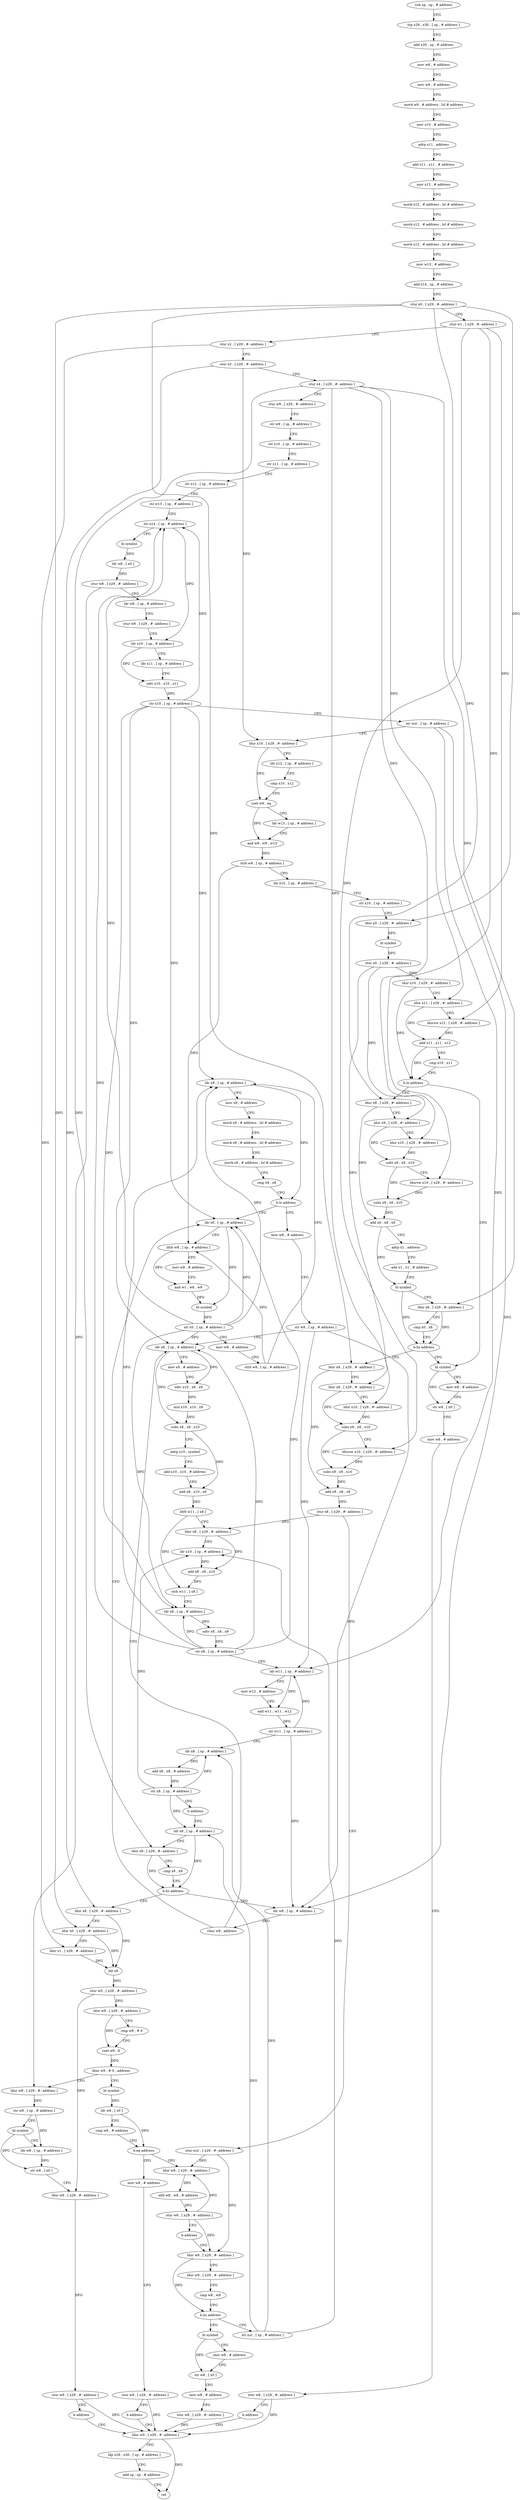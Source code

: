 digraph "func" {
"4288044" [label = "sub sp , sp , # address" ]
"4288048" [label = "stp x29 , x30 , [ sp , # address ]" ]
"4288052" [label = "add x29 , sp , # address" ]
"4288056" [label = "mov w8 , # address" ]
"4288060" [label = "mov w9 , # address" ]
"4288064" [label = "movk w9 , # address , lsl # address" ]
"4288068" [label = "mov x10 , # address" ]
"4288072" [label = "adrp x11 , address" ]
"4288076" [label = "add x11 , x11 , # address" ]
"4288080" [label = "mov x12 , # address" ]
"4288084" [label = "movk x12 , # address , lsl # address" ]
"4288088" [label = "movk x12 , # address , lsl # address" ]
"4288092" [label = "movk x12 , # address , lsl # address" ]
"4288096" [label = "mov w13 , # address" ]
"4288100" [label = "add x14 , sp , # address" ]
"4288104" [label = "stur x0 , [ x29 , #- address ]" ]
"4288108" [label = "stur w1 , [ x29 , #- address ]" ]
"4288112" [label = "stur x2 , [ x29 , #- address ]" ]
"4288116" [label = "stur x3 , [ x29 , #- address ]" ]
"4288120" [label = "stur x4 , [ x29 , #- address ]" ]
"4288124" [label = "stur w8 , [ x29 , #- address ]" ]
"4288128" [label = "str w9 , [ sp , # address ]" ]
"4288132" [label = "str x10 , [ sp , # address ]" ]
"4288136" [label = "str x11 , [ sp , # address ]" ]
"4288140" [label = "str x12 , [ sp , # address ]" ]
"4288144" [label = "str w13 , [ sp , # address ]" ]
"4288148" [label = "str x14 , [ sp , # address ]" ]
"4288152" [label = "bl symbol" ]
"4288156" [label = "ldr w8 , [ x0 ]" ]
"4288160" [label = "stur w8 , [ x29 , #- address ]" ]
"4288164" [label = "ldr w8 , [ sp , # address ]" ]
"4288168" [label = "stur w8 , [ x29 , #- address ]" ]
"4288172" [label = "ldr x10 , [ sp , # address ]" ]
"4288176" [label = "ldr x11 , [ sp , # address ]" ]
"4288180" [label = "udiv x10 , x10 , x11" ]
"4288184" [label = "str x10 , [ sp , # address ]" ]
"4288188" [label = "str wzr , [ sp , # address ]" ]
"4288192" [label = "ldur x10 , [ x29 , #- address ]" ]
"4288196" [label = "ldr x12 , [ sp , # address ]" ]
"4288200" [label = "cmp x10 , x12" ]
"4288204" [label = "cset w9 , eq" ]
"4288208" [label = "ldr w13 , [ sp , # address ]" ]
"4288212" [label = "and w9 , w9 , w13" ]
"4288216" [label = "strb w9 , [ sp , # address ]" ]
"4288220" [label = "ldr x10 , [ sp , # address ]" ]
"4288224" [label = "str x10 , [ sp , # address ]" ]
"4288228" [label = "ldur x0 , [ x29 , #- address ]" ]
"4288232" [label = "bl symbol" ]
"4288236" [label = "stur x0 , [ x29 , #- address ]" ]
"4288240" [label = "ldur x10 , [ x29 , #- address ]" ]
"4288244" [label = "ldur x11 , [ x29 , #- address ]" ]
"4288248" [label = "ldursw x12 , [ x29 , #- address ]" ]
"4288252" [label = "add x11 , x11 , x12" ]
"4288256" [label = "cmp x10 , x11" ]
"4288260" [label = "b.lo address" ]
"4288316" [label = "bl symbol" ]
"4288264" [label = "ldur x8 , [ x29 , #- address ]" ]
"4288320" [label = "mov w8 , # address" ]
"4288324" [label = "str w8 , [ x0 ]" ]
"4288328" [label = "mov w8 , # address" ]
"4288332" [label = "stur w8 , [ x29 , #- address ]" ]
"4288336" [label = "b address" ]
"4288716" [label = "ldur w0 , [ x29 , #- address ]" ]
"4288268" [label = "ldur x9 , [ x29 , #- address ]" ]
"4288272" [label = "ldur x10 , [ x29 , #- address ]" ]
"4288276" [label = "subs x9 , x9 , x10" ]
"4288280" [label = "ldursw x10 , [ x29 , #- address ]" ]
"4288284" [label = "subs x9 , x9 , x10" ]
"4288288" [label = "add x0 , x8 , x9" ]
"4288292" [label = "adrp x1 , address" ]
"4288296" [label = "add x1 , x1 , # address" ]
"4288300" [label = "bl symbol" ]
"4288304" [label = "ldur x8 , [ x29 , #- address ]" ]
"4288308" [label = "cmp x0 , x8" ]
"4288312" [label = "b.hs address" ]
"4288340" [label = "ldur x8 , [ x29 , #- address ]" ]
"4288720" [label = "ldp x29 , x30 , [ sp , # address ]" ]
"4288724" [label = "add sp , sp , # address" ]
"4288728" [label = "ret" ]
"4288344" [label = "ldur x9 , [ x29 , #- address ]" ]
"4288348" [label = "ldur x10 , [ x29 , #- address ]" ]
"4288352" [label = "subs x9 , x9 , x10" ]
"4288356" [label = "ldursw x10 , [ x29 , #- address ]" ]
"4288360" [label = "subs x9 , x9 , x10" ]
"4288364" [label = "add x8 , x8 , x9" ]
"4288368" [label = "stur x8 , [ x29 , #- address ]" ]
"4288372" [label = "stur wzr , [ x29 , #- address ]" ]
"4288376" [label = "ldur w8 , [ x29 , #- address ]" ]
"4288696" [label = "bl symbol" ]
"4288700" [label = "mov w8 , # address" ]
"4288704" [label = "str w8 , [ x0 ]" ]
"4288708" [label = "mov w8 , # address" ]
"4288712" [label = "stur w8 , [ x29 , #- address ]" ]
"4288392" [label = "str xzr , [ sp , # address ]" ]
"4288396" [label = "ldr x8 , [ sp , # address ]" ]
"4288584" [label = "ldur x8 , [ x29 , #- address ]" ]
"4288588" [label = "ldur x0 , [ x29 , #- address ]" ]
"4288592" [label = "ldur x1 , [ x29 , #- address ]" ]
"4288596" [label = "blr x8" ]
"4288600" [label = "stur w0 , [ x29 , #- address ]" ]
"4288604" [label = "ldur w9 , [ x29 , #- address ]" ]
"4288608" [label = "cmp w9 , # 0" ]
"4288612" [label = "cset w9 , lt" ]
"4288616" [label = "tbnz w9 , # 0 , address" ]
"4288652" [label = "bl symbol" ]
"4288620" [label = "ldur w8 , [ x29 , #- address ]" ]
"4288412" [label = "ldr w8 , [ sp , # address ]" ]
"4288416" [label = "cbnz w8 , address" ]
"4288488" [label = "ldr x8 , [ sp , # address ]" ]
"4288420" [label = "ldr x0 , [ sp , # address ]" ]
"4288656" [label = "ldr w8 , [ x0 ]" ]
"4288660" [label = "cmp w8 , # address" ]
"4288664" [label = "b.eq address" ]
"4288680" [label = "ldur w8 , [ x29 , #- address ]" ]
"4288668" [label = "mov w8 , # address" ]
"4288624" [label = "str w8 , [ sp , # address ]" ]
"4288628" [label = "bl symbol" ]
"4288632" [label = "ldr w8 , [ sp , # address ]" ]
"4288636" [label = "str w8 , [ x0 ]" ]
"4288640" [label = "ldur w9 , [ x29 , #- address ]" ]
"4288644" [label = "stur w9 , [ x29 , #- address ]" ]
"4288648" [label = "b address" ]
"4288492" [label = "mov x9 , # address" ]
"4288496" [label = "udiv x10 , x8 , x9" ]
"4288500" [label = "mul x10 , x10 , x9" ]
"4288504" [label = "subs x8 , x8 , x10" ]
"4288508" [label = "adrp x10 , symbol" ]
"4288512" [label = "add x10 , x10 , # address" ]
"4288516" [label = "add x8 , x10 , x8" ]
"4288520" [label = "ldrb w11 , [ x8 ]" ]
"4288524" [label = "ldur x8 , [ x29 , #- address ]" ]
"4288528" [label = "ldr x10 , [ sp , # address ]" ]
"4288532" [label = "add x8 , x8 , x10" ]
"4288536" [label = "strb w11 , [ x8 ]" ]
"4288540" [label = "ldr x8 , [ sp , # address ]" ]
"4288544" [label = "udiv x8 , x8 , x9" ]
"4288548" [label = "str x8 , [ sp , # address ]" ]
"4288552" [label = "ldr w11 , [ sp , # address ]" ]
"4288556" [label = "mov w12 , # address" ]
"4288560" [label = "add w11 , w11 , w12" ]
"4288564" [label = "str w11 , [ sp , # address ]" ]
"4288568" [label = "ldr x8 , [ sp , # address ]" ]
"4288572" [label = "add x8 , x8 , # address" ]
"4288576" [label = "str x8 , [ sp , # address ]" ]
"4288580" [label = "b address" ]
"4288424" [label = "ldrb w8 , [ sp , # address ]" ]
"4288428" [label = "mov w9 , # address" ]
"4288432" [label = "and w1 , w8 , w9" ]
"4288436" [label = "bl symbol" ]
"4288440" [label = "str x0 , [ sp , # address ]" ]
"4288444" [label = "mov w8 , # address" ]
"4288448" [label = "strb w8 , [ sp , # address ]" ]
"4288452" [label = "ldr x8 , [ sp , # address ]" ]
"4288456" [label = "mov x9 , # address" ]
"4288460" [label = "movk x9 , # address , lsl # address" ]
"4288464" [label = "movk x9 , # address , lsl # address" ]
"4288468" [label = "movk x9 , # address , lsl # address" ]
"4288472" [label = "cmp x9 , x8" ]
"4288476" [label = "b.ls address" ]
"4288480" [label = "mov w8 , # address" ]
"4288684" [label = "add w8 , w8 , # address" ]
"4288688" [label = "stur w8 , [ x29 , #- address ]" ]
"4288692" [label = "b address" ]
"4288672" [label = "stur w8 , [ x29 , #- address ]" ]
"4288676" [label = "b address" ]
"4288400" [label = "ldur x9 , [ x29 , #- address ]" ]
"4288404" [label = "cmp x8 , x9" ]
"4288408" [label = "b.hs address" ]
"4288484" [label = "str w8 , [ sp , # address ]" ]
"4288380" [label = "ldur w9 , [ x29 , #- address ]" ]
"4288384" [label = "cmp w8 , w9" ]
"4288388" [label = "b.hs address" ]
"4288044" -> "4288048" [ label = "CFG" ]
"4288048" -> "4288052" [ label = "CFG" ]
"4288052" -> "4288056" [ label = "CFG" ]
"4288056" -> "4288060" [ label = "CFG" ]
"4288060" -> "4288064" [ label = "CFG" ]
"4288064" -> "4288068" [ label = "CFG" ]
"4288068" -> "4288072" [ label = "CFG" ]
"4288072" -> "4288076" [ label = "CFG" ]
"4288076" -> "4288080" [ label = "CFG" ]
"4288080" -> "4288084" [ label = "CFG" ]
"4288084" -> "4288088" [ label = "CFG" ]
"4288088" -> "4288092" [ label = "CFG" ]
"4288092" -> "4288096" [ label = "CFG" ]
"4288096" -> "4288100" [ label = "CFG" ]
"4288100" -> "4288104" [ label = "CFG" ]
"4288104" -> "4288108" [ label = "CFG" ]
"4288104" -> "4288228" [ label = "DFG" ]
"4288104" -> "4288264" [ label = "DFG" ]
"4288104" -> "4288340" [ label = "DFG" ]
"4288104" -> "4288588" [ label = "DFG" ]
"4288108" -> "4288112" [ label = "CFG" ]
"4288108" -> "4288248" [ label = "DFG" ]
"4288108" -> "4288280" [ label = "DFG" ]
"4288108" -> "4288356" [ label = "DFG" ]
"4288112" -> "4288116" [ label = "CFG" ]
"4288112" -> "4288592" [ label = "DFG" ]
"4288116" -> "4288120" [ label = "CFG" ]
"4288116" -> "4288192" [ label = "DFG" ]
"4288116" -> "4288584" [ label = "DFG" ]
"4288120" -> "4288124" [ label = "CFG" ]
"4288120" -> "4288244" [ label = "DFG" ]
"4288120" -> "4288272" [ label = "DFG" ]
"4288120" -> "4288304" [ label = "DFG" ]
"4288120" -> "4288348" [ label = "DFG" ]
"4288120" -> "4288400" [ label = "DFG" ]
"4288124" -> "4288128" [ label = "CFG" ]
"4288128" -> "4288132" [ label = "CFG" ]
"4288132" -> "4288136" [ label = "CFG" ]
"4288136" -> "4288140" [ label = "CFG" ]
"4288140" -> "4288144" [ label = "CFG" ]
"4288144" -> "4288148" [ label = "CFG" ]
"4288148" -> "4288152" [ label = "CFG" ]
"4288148" -> "4288172" [ label = "DFG" ]
"4288152" -> "4288156" [ label = "DFG" ]
"4288156" -> "4288160" [ label = "DFG" ]
"4288160" -> "4288164" [ label = "CFG" ]
"4288160" -> "4288620" [ label = "DFG" ]
"4288164" -> "4288168" [ label = "CFG" ]
"4288168" -> "4288172" [ label = "CFG" ]
"4288172" -> "4288176" [ label = "CFG" ]
"4288172" -> "4288180" [ label = "DFG" ]
"4288176" -> "4288180" [ label = "CFG" ]
"4288180" -> "4288184" [ label = "DFG" ]
"4288184" -> "4288188" [ label = "CFG" ]
"4288184" -> "4288148" [ label = "DFG" ]
"4288184" -> "4288488" [ label = "DFG" ]
"4288184" -> "4288540" [ label = "DFG" ]
"4288184" -> "4288420" [ label = "DFG" ]
"4288184" -> "4288452" [ label = "DFG" ]
"4288188" -> "4288192" [ label = "CFG" ]
"4288188" -> "4288412" [ label = "DFG" ]
"4288188" -> "4288552" [ label = "DFG" ]
"4288192" -> "4288196" [ label = "CFG" ]
"4288192" -> "4288204" [ label = "DFG" ]
"4288196" -> "4288200" [ label = "CFG" ]
"4288200" -> "4288204" [ label = "CFG" ]
"4288204" -> "4288208" [ label = "CFG" ]
"4288204" -> "4288212" [ label = "DFG" ]
"4288208" -> "4288212" [ label = "CFG" ]
"4288212" -> "4288216" [ label = "DFG" ]
"4288216" -> "4288220" [ label = "CFG" ]
"4288216" -> "4288424" [ label = "DFG" ]
"4288220" -> "4288224" [ label = "CFG" ]
"4288224" -> "4288228" [ label = "CFG" ]
"4288228" -> "4288232" [ label = "DFG" ]
"4288232" -> "4288236" [ label = "DFG" ]
"4288236" -> "4288240" [ label = "DFG" ]
"4288236" -> "4288268" [ label = "DFG" ]
"4288236" -> "4288344" [ label = "DFG" ]
"4288240" -> "4288244" [ label = "CFG" ]
"4288240" -> "4288260" [ label = "DFG" ]
"4288244" -> "4288248" [ label = "CFG" ]
"4288244" -> "4288252" [ label = "DFG" ]
"4288248" -> "4288252" [ label = "DFG" ]
"4288252" -> "4288256" [ label = "CFG" ]
"4288252" -> "4288260" [ label = "DFG" ]
"4288256" -> "4288260" [ label = "CFG" ]
"4288260" -> "4288316" [ label = "CFG" ]
"4288260" -> "4288264" [ label = "CFG" ]
"4288316" -> "4288320" [ label = "CFG" ]
"4288316" -> "4288324" [ label = "DFG" ]
"4288264" -> "4288268" [ label = "CFG" ]
"4288264" -> "4288288" [ label = "DFG" ]
"4288320" -> "4288324" [ label = "CFG" ]
"4288324" -> "4288328" [ label = "CFG" ]
"4288328" -> "4288332" [ label = "CFG" ]
"4288332" -> "4288336" [ label = "CFG" ]
"4288332" -> "4288716" [ label = "DFG" ]
"4288336" -> "4288716" [ label = "CFG" ]
"4288716" -> "4288720" [ label = "CFG" ]
"4288716" -> "4288728" [ label = "DFG" ]
"4288268" -> "4288272" [ label = "CFG" ]
"4288268" -> "4288276" [ label = "DFG" ]
"4288272" -> "4288276" [ label = "DFG" ]
"4288276" -> "4288280" [ label = "CFG" ]
"4288276" -> "4288284" [ label = "DFG" ]
"4288280" -> "4288284" [ label = "DFG" ]
"4288284" -> "4288288" [ label = "DFG" ]
"4288288" -> "4288292" [ label = "CFG" ]
"4288288" -> "4288300" [ label = "DFG" ]
"4288292" -> "4288296" [ label = "CFG" ]
"4288296" -> "4288300" [ label = "CFG" ]
"4288300" -> "4288304" [ label = "CFG" ]
"4288300" -> "4288312" [ label = "DFG" ]
"4288304" -> "4288308" [ label = "CFG" ]
"4288304" -> "4288312" [ label = "DFG" ]
"4288308" -> "4288312" [ label = "CFG" ]
"4288312" -> "4288340" [ label = "CFG" ]
"4288312" -> "4288316" [ label = "CFG" ]
"4288340" -> "4288344" [ label = "CFG" ]
"4288340" -> "4288364" [ label = "DFG" ]
"4288720" -> "4288724" [ label = "CFG" ]
"4288724" -> "4288728" [ label = "CFG" ]
"4288344" -> "4288348" [ label = "CFG" ]
"4288344" -> "4288352" [ label = "DFG" ]
"4288348" -> "4288352" [ label = "DFG" ]
"4288352" -> "4288356" [ label = "CFG" ]
"4288352" -> "4288360" [ label = "DFG" ]
"4288356" -> "4288360" [ label = "DFG" ]
"4288360" -> "4288364" [ label = "DFG" ]
"4288364" -> "4288368" [ label = "DFG" ]
"4288368" -> "4288372" [ label = "CFG" ]
"4288368" -> "4288524" [ label = "DFG" ]
"4288372" -> "4288376" [ label = "DFG" ]
"4288372" -> "4288680" [ label = "DFG" ]
"4288376" -> "4288380" [ label = "CFG" ]
"4288376" -> "4288388" [ label = "DFG" ]
"4288696" -> "4288700" [ label = "CFG" ]
"4288696" -> "4288704" [ label = "DFG" ]
"4288700" -> "4288704" [ label = "CFG" ]
"4288704" -> "4288708" [ label = "CFG" ]
"4288708" -> "4288712" [ label = "CFG" ]
"4288712" -> "4288716" [ label = "DFG" ]
"4288392" -> "4288396" [ label = "DFG" ]
"4288392" -> "4288528" [ label = "DFG" ]
"4288392" -> "4288568" [ label = "DFG" ]
"4288396" -> "4288400" [ label = "CFG" ]
"4288396" -> "4288408" [ label = "DFG" ]
"4288584" -> "4288588" [ label = "CFG" ]
"4288584" -> "4288596" [ label = "DFG" ]
"4288588" -> "4288592" [ label = "CFG" ]
"4288588" -> "4288596" [ label = "DFG" ]
"4288592" -> "4288596" [ label = "DFG" ]
"4288596" -> "4288600" [ label = "DFG" ]
"4288600" -> "4288604" [ label = "DFG" ]
"4288600" -> "4288640" [ label = "DFG" ]
"4288604" -> "4288608" [ label = "CFG" ]
"4288604" -> "4288612" [ label = "DFG" ]
"4288608" -> "4288612" [ label = "CFG" ]
"4288612" -> "4288616" [ label = "DFG" ]
"4288616" -> "4288652" [ label = "CFG" ]
"4288616" -> "4288620" [ label = "CFG" ]
"4288652" -> "4288656" [ label = "DFG" ]
"4288620" -> "4288624" [ label = "DFG" ]
"4288412" -> "4288416" [ label = "DFG" ]
"4288416" -> "4288488" [ label = "CFG" ]
"4288416" -> "4288420" [ label = "CFG" ]
"4288488" -> "4288492" [ label = "CFG" ]
"4288488" -> "4288496" [ label = "DFG" ]
"4288488" -> "4288504" [ label = "DFG" ]
"4288420" -> "4288424" [ label = "CFG" ]
"4288420" -> "4288436" [ label = "DFG" ]
"4288656" -> "4288660" [ label = "CFG" ]
"4288656" -> "4288664" [ label = "DFG" ]
"4288660" -> "4288664" [ label = "CFG" ]
"4288664" -> "4288680" [ label = "CFG" ]
"4288664" -> "4288668" [ label = "CFG" ]
"4288680" -> "4288684" [ label = "DFG" ]
"4288668" -> "4288672" [ label = "CFG" ]
"4288624" -> "4288628" [ label = "CFG" ]
"4288624" -> "4288632" [ label = "DFG" ]
"4288628" -> "4288632" [ label = "CFG" ]
"4288628" -> "4288636" [ label = "DFG" ]
"4288632" -> "4288636" [ label = "DFG" ]
"4288636" -> "4288640" [ label = "CFG" ]
"4288640" -> "4288644" [ label = "DFG" ]
"4288644" -> "4288648" [ label = "CFG" ]
"4288644" -> "4288716" [ label = "DFG" ]
"4288648" -> "4288716" [ label = "CFG" ]
"4288492" -> "4288496" [ label = "CFG" ]
"4288496" -> "4288500" [ label = "DFG" ]
"4288500" -> "4288504" [ label = "DFG" ]
"4288504" -> "4288508" [ label = "CFG" ]
"4288504" -> "4288516" [ label = "DFG" ]
"4288508" -> "4288512" [ label = "CFG" ]
"4288512" -> "4288516" [ label = "CFG" ]
"4288516" -> "4288520" [ label = "DFG" ]
"4288520" -> "4288524" [ label = "CFG" ]
"4288520" -> "4288536" [ label = "DFG" ]
"4288524" -> "4288528" [ label = "CFG" ]
"4288524" -> "4288532" [ label = "DFG" ]
"4288528" -> "4288532" [ label = "DFG" ]
"4288532" -> "4288536" [ label = "DFG" ]
"4288536" -> "4288540" [ label = "CFG" ]
"4288540" -> "4288544" [ label = "DFG" ]
"4288544" -> "4288548" [ label = "DFG" ]
"4288548" -> "4288552" [ label = "CFG" ]
"4288548" -> "4288148" [ label = "DFG" ]
"4288548" -> "4288488" [ label = "DFG" ]
"4288548" -> "4288540" [ label = "DFG" ]
"4288548" -> "4288420" [ label = "DFG" ]
"4288548" -> "4288452" [ label = "DFG" ]
"4288552" -> "4288556" [ label = "CFG" ]
"4288552" -> "4288560" [ label = "DFG" ]
"4288556" -> "4288560" [ label = "CFG" ]
"4288560" -> "4288564" [ label = "DFG" ]
"4288564" -> "4288568" [ label = "CFG" ]
"4288564" -> "4288412" [ label = "DFG" ]
"4288564" -> "4288552" [ label = "DFG" ]
"4288568" -> "4288572" [ label = "DFG" ]
"4288572" -> "4288576" [ label = "DFG" ]
"4288576" -> "4288580" [ label = "CFG" ]
"4288576" -> "4288396" [ label = "DFG" ]
"4288576" -> "4288528" [ label = "DFG" ]
"4288576" -> "4288568" [ label = "DFG" ]
"4288580" -> "4288396" [ label = "CFG" ]
"4288424" -> "4288428" [ label = "CFG" ]
"4288424" -> "4288432" [ label = "DFG" ]
"4288428" -> "4288432" [ label = "CFG" ]
"4288432" -> "4288436" [ label = "DFG" ]
"4288436" -> "4288440" [ label = "DFG" ]
"4288440" -> "4288444" [ label = "CFG" ]
"4288440" -> "4288148" [ label = "DFG" ]
"4288440" -> "4288488" [ label = "DFG" ]
"4288440" -> "4288540" [ label = "DFG" ]
"4288440" -> "4288420" [ label = "DFG" ]
"4288440" -> "4288452" [ label = "DFG" ]
"4288444" -> "4288448" [ label = "CFG" ]
"4288448" -> "4288452" [ label = "CFG" ]
"4288448" -> "4288424" [ label = "DFG" ]
"4288452" -> "4288456" [ label = "CFG" ]
"4288452" -> "4288476" [ label = "DFG" ]
"4288456" -> "4288460" [ label = "CFG" ]
"4288460" -> "4288464" [ label = "CFG" ]
"4288464" -> "4288468" [ label = "CFG" ]
"4288468" -> "4288472" [ label = "CFG" ]
"4288472" -> "4288476" [ label = "CFG" ]
"4288476" -> "4288420" [ label = "CFG" ]
"4288476" -> "4288480" [ label = "CFG" ]
"4288480" -> "4288484" [ label = "CFG" ]
"4288684" -> "4288688" [ label = "DFG" ]
"4288688" -> "4288692" [ label = "CFG" ]
"4288688" -> "4288376" [ label = "DFG" ]
"4288688" -> "4288680" [ label = "DFG" ]
"4288692" -> "4288376" [ label = "CFG" ]
"4288672" -> "4288676" [ label = "CFG" ]
"4288672" -> "4288716" [ label = "DFG" ]
"4288676" -> "4288716" [ label = "CFG" ]
"4288400" -> "4288404" [ label = "CFG" ]
"4288400" -> "4288408" [ label = "DFG" ]
"4288404" -> "4288408" [ label = "CFG" ]
"4288408" -> "4288584" [ label = "CFG" ]
"4288408" -> "4288412" [ label = "CFG" ]
"4288484" -> "4288488" [ label = "CFG" ]
"4288484" -> "4288412" [ label = "DFG" ]
"4288484" -> "4288552" [ label = "DFG" ]
"4288380" -> "4288384" [ label = "CFG" ]
"4288384" -> "4288388" [ label = "CFG" ]
"4288388" -> "4288696" [ label = "CFG" ]
"4288388" -> "4288392" [ label = "CFG" ]
}
